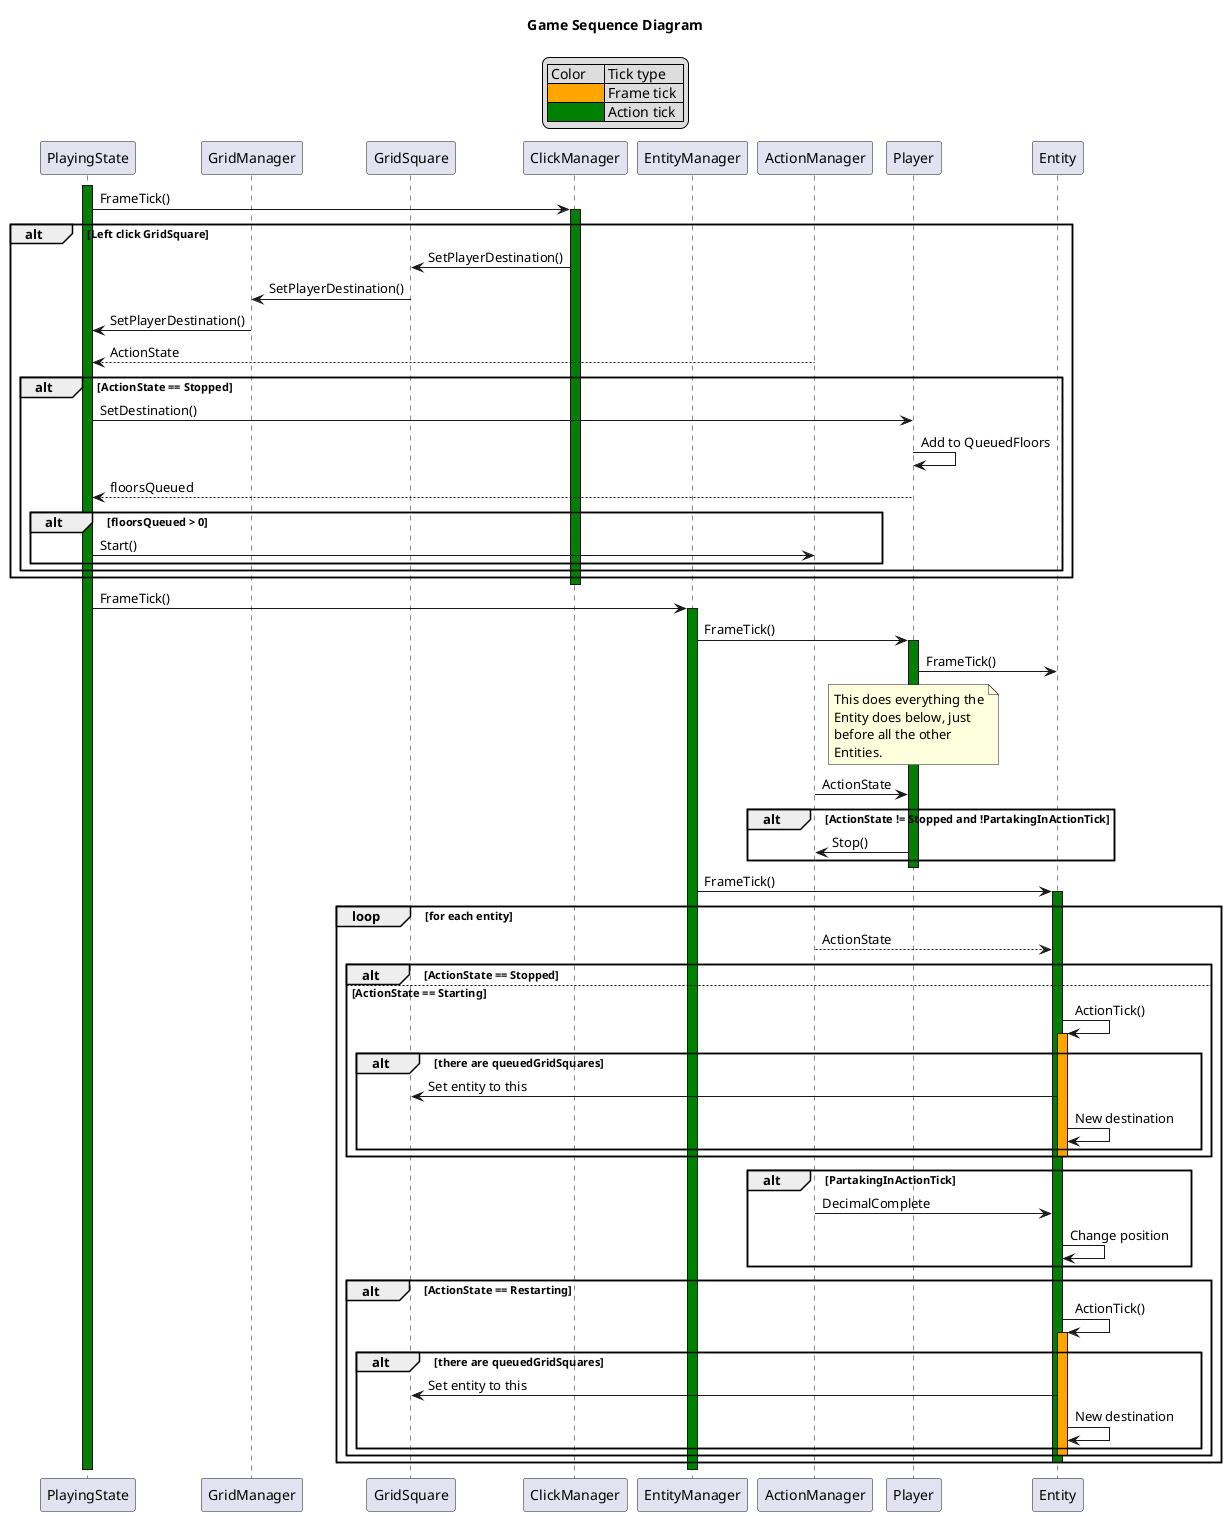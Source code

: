 @startuml Game Sequence Diagram
title Game Sequence Diagram

participant PlayingState
participant GridManager
participant GridSquare
participant ClickManager
participant EntityManager
participant ActionManager
participant Player
participant Entity

activate PlayingState #Green
    PlayingState -> ClickManager : FrameTick()
    activate ClickManager #Green
        alt Left click GridSquare
            ClickManager -> GridSquare : SetPlayerDestination()
            GridSquare -> GridManager : SetPlayerDestination()
            GridManager -> PlayingState : SetPlayerDestination()
            ActionManager --> PlayingState : ActionState
            alt ActionState == Stopped
                PlayingState -> Player : SetDestination()
                Player -> Player : Add to QueuedFloors
                Player --> PlayingState : floorsQueued
                alt floorsQueued > 0
                    PlayingState -> ActionManager : Start()
                end
            end
        end
    deactivate ClickManager

    PlayingState -> EntityManager : FrameTick()
    activate EntityManager #Green
        EntityManager -> Player : FrameTick()
        activate Player #Green
            Player -> Entity : FrameTick()
            note over Player
                This does everything the
                Entity does below, just
                before all the other
                Entities.
            end note
            ActionManager -> Player : ActionState
            alt ActionState != Stopped and !PartakingInActionTick
                Player -> ActionManager : Stop()
            end
        deactivate Player
        EntityManager -> Entity : FrameTick()
        loop for each entity
            activate Entity #Green
                ActionManager --> Entity : ActionState
                alt ActionState == Stopped
                else ActionState == Starting
                    Entity -> Entity : ActionTick()
                    activate Entity #Orange
                        alt there are queuedGridSquares
                            Entity -> GridSquare : Set entity to this
                            Entity -> Entity : New destination
                        end
                    deactivate Entity
                end
                alt PartakingInActionTick
                    ActionManager -> Entity : DecimalComplete
                    Entity -> Entity : Change position
                end
                alt ActionState == Restarting
                    Entity -> Entity : ActionTick()
                    activate Entity #Orange
                        alt there are queuedGridSquares
                            Entity -> GridSquare : Set entity to this
                            Entity -> Entity : New destination
                        end
                    deactivate Entity
                end
            deactivate Entity
        end
    deactivate EntityManager
deactivate PlayingState

legend top
    | Color     | Tick type   |
    | <#Orange> | Frame tick  |
    | <#Green>  | Action tick |
endlegend

@enduml
